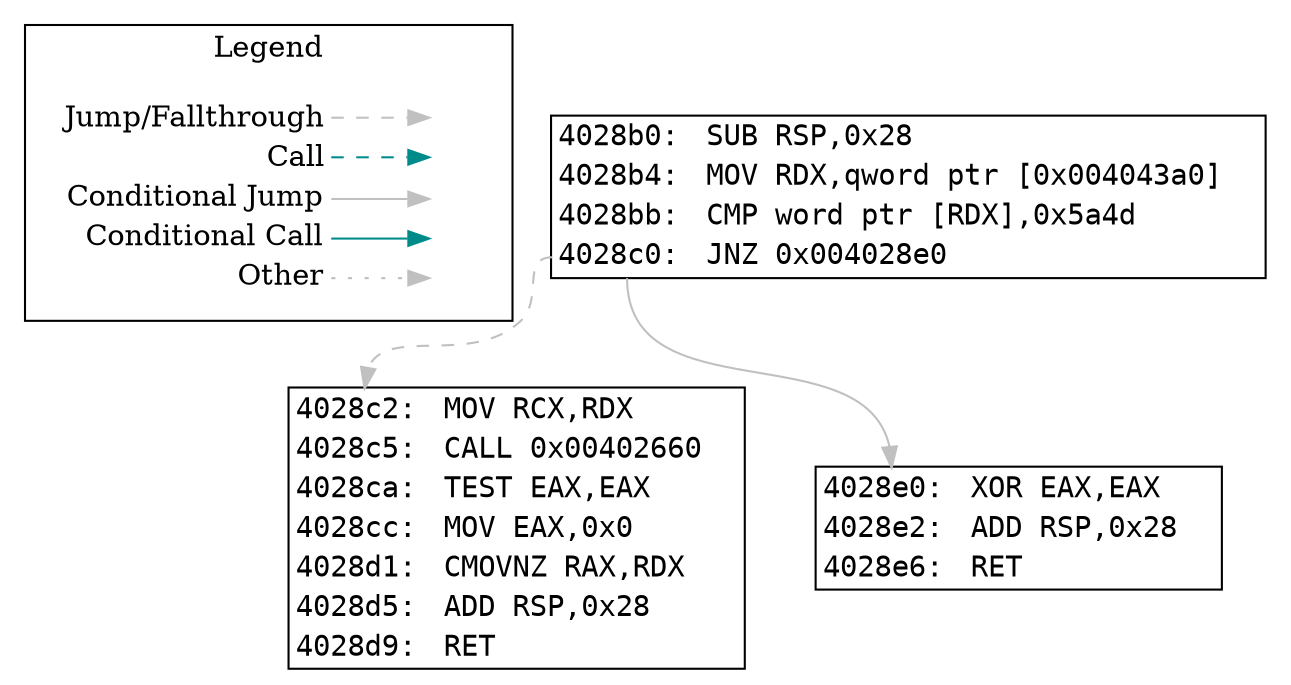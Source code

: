 digraph "func 0x4028b0" {
  newrank=true;
  // Flow Type Legend
  subgraph cluster_01 { 
    rank=same;
    node [shape=plaintext]
    label = "Legend";
    key [label=<<table border="0" cellpadding="2" cellspacing="0" cellborder="0">
                  <tr><td align="right" port="i1">Jump/Fallthrough</td></tr>
                  <tr><td align="right" port="i2">Call</td></tr>
                  <tr><td align="right" port="i3">Conditional Jump</td></tr>
                  <tr><td align="right" port="i4">Conditional Call</td></tr>
                  <tr><td align="right" port="i5">Other</td></tr>
               </table>>];
    key2 [label=<<table border="0" cellpadding="2" cellspacing="0" cellborder="0">
                   <tr><td port="i1">&nbsp;</td></tr>
                   <tr><td port="i2">&nbsp;</td></tr>
                   <tr><td port="i3">&nbsp;</td></tr>
                   <tr><td port="i4">&nbsp;</td></tr>
                   <tr><td port="i5">&nbsp;</td></tr>
                </table>>];
    key:i1:e -> key2:i1:w [color=gray style=dashed];
    key:i2:e -> key2:i2:w [color=cyan4 style=dashed];
    key:i3:e -> key2:i3:w [color=gray];
    key:i4:e -> key2:i4:w [color=cyan4];
    key:i5:e -> key2:i5:w [color=gray style=dotted];
  }
  bb_4028b0 [shape=plaintext label=<
    <TABLE BORDER="1" CELLBORDER="0" CELLSPACING="0">
      <TR>
        <TD PORT="insn_4028b0" ALIGN="RIGHT"><FONT FACE="monospace">4028b0: </FONT></TD>
        <TD ALIGN="LEFT"><FONT FACE="monospace">SUB RSP,0x28</FONT></TD>
        <TD>&nbsp;&nbsp;&nbsp;</TD> // for spacing
      </TR>
      <TR>
        <TD PORT="insn_4028b4" ALIGN="RIGHT"><FONT FACE="monospace">4028b4: </FONT></TD>
        <TD ALIGN="LEFT"><FONT FACE="monospace">MOV RDX,qword ptr [0x004043a0]</FONT></TD>
        <TD>&nbsp;&nbsp;&nbsp;</TD> // for spacing
      </TR>
      <TR>
        <TD PORT="insn_4028bb" ALIGN="RIGHT"><FONT FACE="monospace">4028bb: </FONT></TD>
        <TD ALIGN="LEFT"><FONT FACE="monospace">CMP word ptr [RDX],0x5a4d</FONT></TD>
        <TD>&nbsp;&nbsp;&nbsp;</TD> // for spacing
      </TR>
      <TR>
        <TD PORT="insn_4028c0" ALIGN="RIGHT"><FONT FACE="monospace">4028c0: </FONT></TD>
        <TD ALIGN="LEFT"><FONT FACE="monospace">JNZ 0x004028e0</FONT></TD>
        <TD>&nbsp;&nbsp;&nbsp;</TD> // for spacing
      </TR>
    </TABLE>>];
  bb_4028c2 [shape=plaintext label=<
    <TABLE BORDER="1" CELLBORDER="0" CELLSPACING="0">
      <TR>
        <TD PORT="insn_4028c2" ALIGN="RIGHT"><FONT FACE="monospace">4028c2: </FONT></TD>
        <TD ALIGN="LEFT"><FONT FACE="monospace">MOV RCX,RDX</FONT></TD>
        <TD>&nbsp;&nbsp;&nbsp;</TD> // for spacing
      </TR>
      <TR>
        <TD PORT="insn_4028c5" ALIGN="RIGHT"><FONT FACE="monospace">4028c5: </FONT></TD>
        <TD ALIGN="LEFT"><FONT FACE="monospace">CALL 0x00402660</FONT></TD>
        <TD>&nbsp;&nbsp;&nbsp;</TD> // for spacing
      </TR>
      <TR>
        <TD PORT="insn_4028ca" ALIGN="RIGHT"><FONT FACE="monospace">4028ca: </FONT></TD>
        <TD ALIGN="LEFT"><FONT FACE="monospace">TEST EAX,EAX</FONT></TD>
        <TD>&nbsp;&nbsp;&nbsp;</TD> // for spacing
      </TR>
      <TR>
        <TD PORT="insn_4028cc" ALIGN="RIGHT"><FONT FACE="monospace">4028cc: </FONT></TD>
        <TD ALIGN="LEFT"><FONT FACE="monospace">MOV EAX,0x0</FONT></TD>
        <TD>&nbsp;&nbsp;&nbsp;</TD> // for spacing
      </TR>
      <TR>
        <TD PORT="insn_4028d1" ALIGN="RIGHT"><FONT FACE="monospace">4028d1: </FONT></TD>
        <TD ALIGN="LEFT"><FONT FACE="monospace">CMOVNZ RAX,RDX</FONT></TD>
        <TD>&nbsp;&nbsp;&nbsp;</TD> // for spacing
      </TR>
      <TR>
        <TD PORT="insn_4028d5" ALIGN="RIGHT"><FONT FACE="monospace">4028d5: </FONT></TD>
        <TD ALIGN="LEFT"><FONT FACE="monospace">ADD RSP,0x28</FONT></TD>
        <TD>&nbsp;&nbsp;&nbsp;</TD> // for spacing
      </TR>
      <TR>
        <TD PORT="insn_4028d9" ALIGN="RIGHT"><FONT FACE="monospace">4028d9: </FONT></TD>
        <TD ALIGN="LEFT"><FONT FACE="monospace">RET</FONT></TD>
        <TD>&nbsp;&nbsp;&nbsp;</TD> // for spacing
      </TR>
    </TABLE>>];
  bb_4028e0 [shape=plaintext label=<
    <TABLE BORDER="1" CELLBORDER="0" CELLSPACING="0">
      <TR>
        <TD PORT="insn_4028e0" ALIGN="RIGHT"><FONT FACE="monospace">4028e0: </FONT></TD>
        <TD ALIGN="LEFT"><FONT FACE="monospace">XOR EAX,EAX</FONT></TD>
        <TD>&nbsp;&nbsp;&nbsp;</TD> // for spacing
      </TR>
      <TR>
        <TD PORT="insn_4028e2" ALIGN="RIGHT"><FONT FACE="monospace">4028e2: </FONT></TD>
        <TD ALIGN="LEFT"><FONT FACE="monospace">ADD RSP,0x28</FONT></TD>
        <TD>&nbsp;&nbsp;&nbsp;</TD> // for spacing
      </TR>
      <TR>
        <TD PORT="insn_4028e6" ALIGN="RIGHT"><FONT FACE="monospace">4028e6: </FONT></TD>
        <TD ALIGN="LEFT"><FONT FACE="monospace">RET</FONT></TD>
        <TD>&nbsp;&nbsp;&nbsp;</TD> // for spacing
      </TR>
    </TABLE>>];
  bb_4028b0:insn_4028c0 -> bb_4028e0:insn_4028e0 [color=gray style=solid tooltip="CONDITIONAL_JUMP"];
  bb_4028b0:insn_4028c0 -> bb_4028c2:insn_4028c2 [color=gray style=dashed tooltip="FALL_THROUGH"];
}